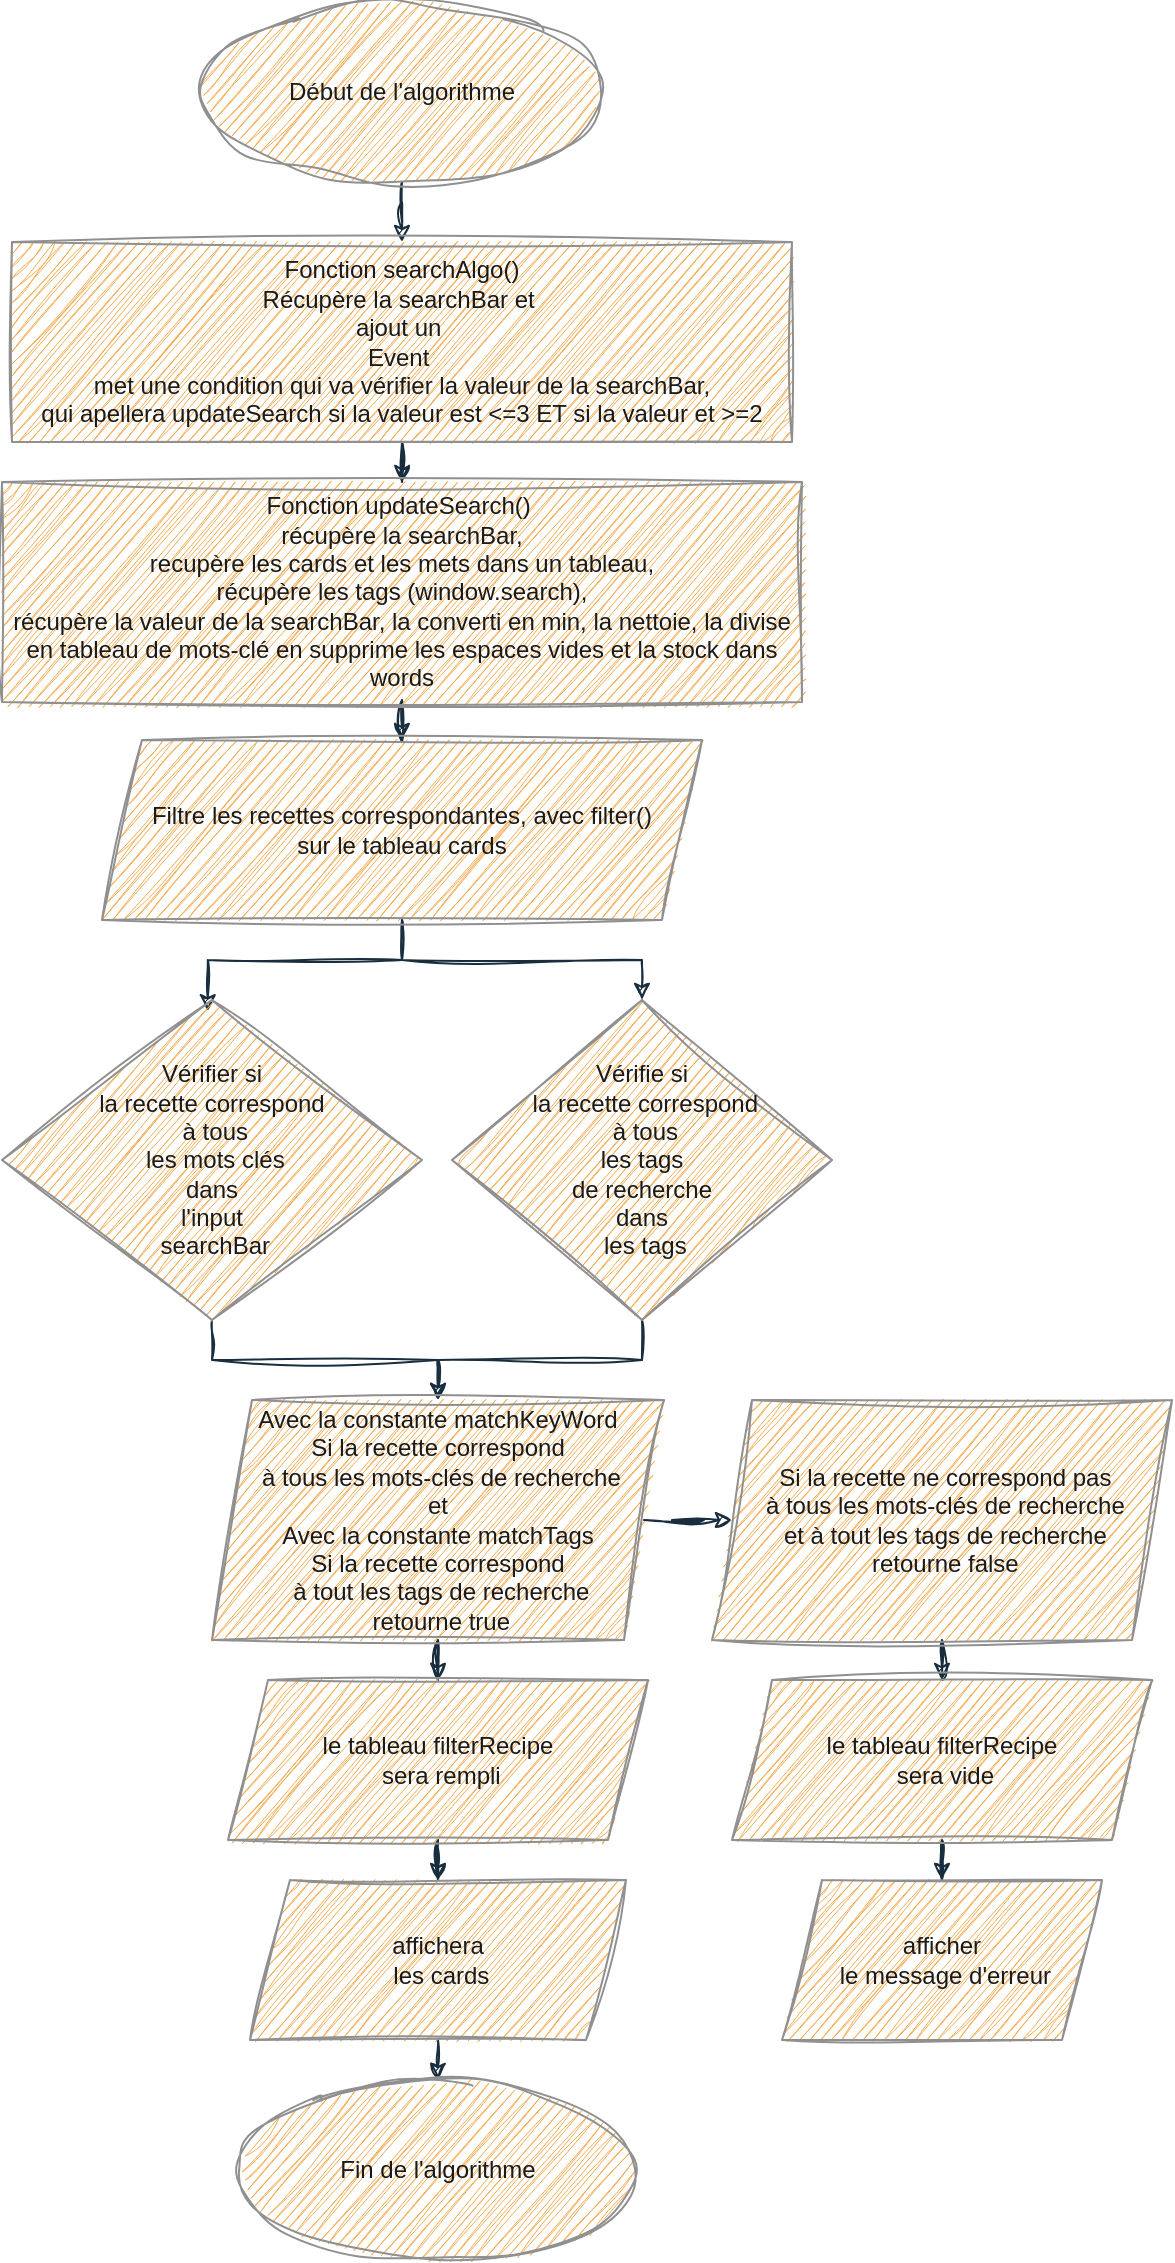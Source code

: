 <mxfile version="21.3.0" type="github">
  <diagram name="Page-1" id="DS9GHnKJdfnOhe2T6x_Q">
    <mxGraphModel dx="2266" dy="2249" grid="1" gridSize="10" guides="1" tooltips="1" connect="1" arrows="1" fold="1" page="1" pageScale="1" pageWidth="827" pageHeight="1169" background="#ffffff" math="0" shadow="0">
      <root>
        <mxCell id="0" />
        <mxCell id="1" parent="0" />
        <mxCell id="aPdr_9HPi7BD2KFi0sja-72" style="edgeStyle=orthogonalEdgeStyle;rounded=0;orthogonalLoop=1;jettySize=auto;html=1;labelBackgroundColor=none;strokeColor=#182E3E;fontColor=default;sketch=1;curveFitting=1;jiggle=2;" edge="1" parent="1" source="aPdr_9HPi7BD2KFi0sja-73" target="aPdr_9HPi7BD2KFi0sja-75">
          <mxGeometry relative="1" as="geometry" />
        </mxCell>
        <mxCell id="aPdr_9HPi7BD2KFi0sja-73" value="Début de l&#39;algorithme" style="ellipse;whiteSpace=wrap;html=1;labelBackgroundColor=none;fillColor=#F5AB50;strokeColor=#909090;fontColor=#1A1A1A;rounded=0;sketch=1;curveFitting=1;jiggle=2;" vertex="1" parent="1">
          <mxGeometry x="205" y="-1169" width="200" height="90" as="geometry" />
        </mxCell>
        <mxCell id="aPdr_9HPi7BD2KFi0sja-74" value="" style="edgeStyle=orthogonalEdgeStyle;rounded=0;orthogonalLoop=1;jettySize=auto;html=1;labelBackgroundColor=none;strokeColor=#182E3E;fontColor=default;sketch=1;curveFitting=1;jiggle=2;" edge="1" parent="1" source="aPdr_9HPi7BD2KFi0sja-75" target="aPdr_9HPi7BD2KFi0sja-77">
          <mxGeometry relative="1" as="geometry" />
        </mxCell>
        <mxCell id="aPdr_9HPi7BD2KFi0sja-75" value="Fonction searchAlgo()&lt;br&gt;Récupère la searchBar et&amp;nbsp;&lt;br&gt;ajout un&amp;nbsp;&lt;br&gt;Event&amp;nbsp;&lt;br&gt;met une condition qui va vérifier la valeur de la searchBar,&lt;br&gt;qui apellera updateSearch si la valeur est &amp;lt;=3 ET si la valeur et &amp;gt;=2" style="rounded=0;whiteSpace=wrap;html=1;labelBackgroundColor=none;fillColor=#F5AB50;strokeColor=#909090;fontColor=#1A1A1A;sketch=1;curveFitting=1;jiggle=2;" vertex="1" parent="1">
          <mxGeometry x="110" y="-1049" width="390" height="100" as="geometry" />
        </mxCell>
        <mxCell id="aPdr_9HPi7BD2KFi0sja-76" value="" style="edgeStyle=orthogonalEdgeStyle;rounded=0;orthogonalLoop=1;jettySize=auto;html=1;labelBackgroundColor=none;strokeColor=#182E3E;fontColor=default;sketch=1;curveFitting=1;jiggle=2;" edge="1" parent="1" source="aPdr_9HPi7BD2KFi0sja-77" target="aPdr_9HPi7BD2KFi0sja-79">
          <mxGeometry relative="1" as="geometry" />
        </mxCell>
        <mxCell id="aPdr_9HPi7BD2KFi0sja-77" value="Fonction updateSearch()&amp;nbsp;&lt;br&gt;récupère la searchBar,&lt;br&gt;recupère les cards et les mets dans un tableau,&lt;br&gt;récupère les tags (window.search),&lt;br&gt;récupère la valeur de la searchBar, la converti en min, la nettoie, la divise en tableau de mots-clé en supprime les espaces vides et la stock dans words" style="rounded=0;whiteSpace=wrap;html=1;labelBackgroundColor=none;fillColor=#F5AB50;strokeColor=#909090;fontColor=#1A1A1A;sketch=1;curveFitting=1;jiggle=2;" vertex="1" parent="1">
          <mxGeometry x="105" y="-929" width="400" height="110" as="geometry" />
        </mxCell>
        <mxCell id="aPdr_9HPi7BD2KFi0sja-104" style="edgeStyle=orthogonalEdgeStyle;rounded=0;orthogonalLoop=1;jettySize=auto;html=1;entryX=0.49;entryY=0.035;entryDx=0;entryDy=0;entryPerimeter=0;strokeColor=#182E3E;fontColor=default;labelBackgroundColor=none;sketch=1;curveFitting=1;jiggle=2;" edge="1" parent="1" source="aPdr_9HPi7BD2KFi0sja-79" target="aPdr_9HPi7BD2KFi0sja-84">
          <mxGeometry relative="1" as="geometry" />
        </mxCell>
        <mxCell id="aPdr_9HPi7BD2KFi0sja-105" style="edgeStyle=orthogonalEdgeStyle;rounded=0;orthogonalLoop=1;jettySize=auto;html=1;entryX=0.5;entryY=0;entryDx=0;entryDy=0;strokeColor=#182E3E;fontColor=default;labelBackgroundColor=none;sketch=1;curveFitting=1;jiggle=2;" edge="1" parent="1" source="aPdr_9HPi7BD2KFi0sja-79" target="aPdr_9HPi7BD2KFi0sja-86">
          <mxGeometry relative="1" as="geometry" />
        </mxCell>
        <mxCell id="aPdr_9HPi7BD2KFi0sja-79" value="Filtre les recettes correspondantes, avec filter()&lt;br&gt;sur le tableau cards" style="shape=parallelogram;perimeter=parallelogramPerimeter;whiteSpace=wrap;html=1;fixedSize=1;rounded=0;labelBackgroundColor=none;fillColor=#F5AB50;strokeColor=#909090;fontColor=#1A1A1A;sketch=1;curveFitting=1;jiggle=2;" vertex="1" parent="1">
          <mxGeometry x="155" y="-800" width="300" height="90" as="geometry" />
        </mxCell>
        <mxCell id="aPdr_9HPi7BD2KFi0sja-83" style="edgeStyle=orthogonalEdgeStyle;rounded=0;orthogonalLoop=1;jettySize=auto;html=1;labelBackgroundColor=none;strokeColor=#182E3E;fontColor=default;sketch=1;curveFitting=1;jiggle=2;" edge="1" parent="1" source="aPdr_9HPi7BD2KFi0sja-84" target="aPdr_9HPi7BD2KFi0sja-89">
          <mxGeometry relative="1" as="geometry" />
        </mxCell>
        <mxCell id="aPdr_9HPi7BD2KFi0sja-84" value="Vérifier si &lt;br&gt;la recette correspond&lt;br&gt;&amp;nbsp;à tous&lt;br&gt;&amp;nbsp;les mots clés&lt;br&gt;dans &lt;br&gt;l&#39;input&lt;br&gt;&amp;nbsp;searchBar" style="rhombus;whiteSpace=wrap;html=1;rounded=0;labelBackgroundColor=none;fillColor=#F5AB50;strokeColor=#909090;fontColor=#1A1A1A;sketch=1;curveFitting=1;jiggle=2;" vertex="1" parent="1">
          <mxGeometry x="105" y="-670" width="210" height="160" as="geometry" />
        </mxCell>
        <mxCell id="aPdr_9HPi7BD2KFi0sja-85" style="edgeStyle=orthogonalEdgeStyle;rounded=0;orthogonalLoop=1;jettySize=auto;html=1;exitX=0.5;exitY=1;exitDx=0;exitDy=0;entryX=0.5;entryY=0;entryDx=0;entryDy=0;labelBackgroundColor=none;strokeColor=#182E3E;fontColor=default;sketch=1;curveFitting=1;jiggle=2;" edge="1" parent="1" source="aPdr_9HPi7BD2KFi0sja-86" target="aPdr_9HPi7BD2KFi0sja-89">
          <mxGeometry relative="1" as="geometry" />
        </mxCell>
        <mxCell id="aPdr_9HPi7BD2KFi0sja-86" value="Vérifie si&lt;br&gt;&amp;nbsp;la recette correspond&lt;br&gt;&amp;nbsp;à tous &lt;br&gt;les tags&lt;br&gt;&amp;nbsp;de recherche&amp;nbsp;&lt;br&gt;dans&lt;br&gt;&amp;nbsp;les tags" style="rhombus;whiteSpace=wrap;html=1;rounded=0;labelBackgroundColor=none;fillColor=#F5AB50;strokeColor=#909090;fontColor=#1A1A1A;sketch=1;curveFitting=1;jiggle=2;" vertex="1" parent="1">
          <mxGeometry x="330" y="-670" width="190" height="160" as="geometry" />
        </mxCell>
        <mxCell id="aPdr_9HPi7BD2KFi0sja-87" value="" style="edgeStyle=orthogonalEdgeStyle;rounded=0;orthogonalLoop=1;jettySize=auto;html=1;labelBackgroundColor=none;strokeColor=#182E3E;fontColor=default;sketch=1;curveFitting=1;jiggle=2;" edge="1" parent="1" source="aPdr_9HPi7BD2KFi0sja-89" target="aPdr_9HPi7BD2KFi0sja-95">
          <mxGeometry relative="1" as="geometry" />
        </mxCell>
        <mxCell id="aPdr_9HPi7BD2KFi0sja-88" value="" style="edgeStyle=orthogonalEdgeStyle;rounded=0;orthogonalLoop=1;jettySize=auto;html=1;labelBackgroundColor=none;strokeColor=#182E3E;fontColor=default;sketch=1;curveFitting=1;jiggle=2;" edge="1" parent="1" source="aPdr_9HPi7BD2KFi0sja-89" target="aPdr_9HPi7BD2KFi0sja-91">
          <mxGeometry relative="1" as="geometry" />
        </mxCell>
        <mxCell id="aPdr_9HPi7BD2KFi0sja-89" value="Avec la constante matchKeyWord&lt;br&gt;&amp;nbsp;Si la recette correspond&amp;nbsp;&lt;br&gt;&amp;nbsp;à tous les mots-clés de recherche&lt;br&gt;&amp;nbsp;et&amp;nbsp;&lt;br&gt;Avec la constante matchTags&lt;br&gt;Si la recette correspond&lt;br&gt;&amp;nbsp;à tout les tags de recherche&lt;br&gt;&amp;nbsp;retourne true" style="shape=parallelogram;perimeter=parallelogramPerimeter;whiteSpace=wrap;html=1;fixedSize=1;rounded=0;labelBackgroundColor=none;fillColor=#F5AB50;strokeColor=#909090;fontColor=#1A1A1A;sketch=1;curveFitting=1;jiggle=2;" vertex="1" parent="1">
          <mxGeometry x="210" y="-470" width="226" height="120" as="geometry" />
        </mxCell>
        <mxCell id="aPdr_9HPi7BD2KFi0sja-90" value="" style="edgeStyle=orthogonalEdgeStyle;rounded=0;orthogonalLoop=1;jettySize=auto;html=1;labelBackgroundColor=none;strokeColor=#182E3E;fontColor=default;sketch=1;curveFitting=1;jiggle=2;" edge="1" parent="1" source="aPdr_9HPi7BD2KFi0sja-91" target="aPdr_9HPi7BD2KFi0sja-93">
          <mxGeometry relative="1" as="geometry" />
        </mxCell>
        <mxCell id="aPdr_9HPi7BD2KFi0sja-91" value="&amp;nbsp;Si la recette ne correspond pas&lt;br style=&quot;border-color: var(--border-color);&quot;&gt;&amp;nbsp;à tous les mots-clés de recherche&lt;br style=&quot;border-color: var(--border-color);&quot;&gt;&amp;nbsp;et à tout les tags de recherche&lt;br style=&quot;border-color: var(--border-color);&quot;&gt;&amp;nbsp;retourne false" style="shape=parallelogram;perimeter=parallelogramPerimeter;whiteSpace=wrap;html=1;fixedSize=1;labelBackgroundColor=none;fillColor=#F5AB50;strokeColor=#909090;fontColor=#1A1A1A;rounded=0;sketch=1;curveFitting=1;jiggle=2;" vertex="1" parent="1">
          <mxGeometry x="460" y="-470" width="230" height="120" as="geometry" />
        </mxCell>
        <mxCell id="aPdr_9HPi7BD2KFi0sja-92" style="edgeStyle=orthogonalEdgeStyle;rounded=0;orthogonalLoop=1;jettySize=auto;html=1;entryX=0.5;entryY=0;entryDx=0;entryDy=0;labelBackgroundColor=none;strokeColor=#182E3E;fontColor=default;sketch=1;curveFitting=1;jiggle=2;" edge="1" parent="1" source="aPdr_9HPi7BD2KFi0sja-93" target="aPdr_9HPi7BD2KFi0sja-98">
          <mxGeometry relative="1" as="geometry" />
        </mxCell>
        <mxCell id="aPdr_9HPi7BD2KFi0sja-93" value="le tableau filterRecipe&lt;br&gt;&amp;nbsp;sera vide" style="shape=parallelogram;perimeter=parallelogramPerimeter;whiteSpace=wrap;html=1;fixedSize=1;labelBackgroundColor=none;fillColor=#F5AB50;strokeColor=#909090;fontColor=#1A1A1A;rounded=0;sketch=1;curveFitting=1;jiggle=2;" vertex="1" parent="1">
          <mxGeometry x="470" y="-330" width="210" height="80" as="geometry" />
        </mxCell>
        <mxCell id="aPdr_9HPi7BD2KFi0sja-94" value="" style="edgeStyle=orthogonalEdgeStyle;rounded=0;orthogonalLoop=1;jettySize=auto;html=1;labelBackgroundColor=none;strokeColor=#182E3E;fontColor=default;sketch=1;curveFitting=1;jiggle=2;" edge="1" parent="1" source="aPdr_9HPi7BD2KFi0sja-95" target="aPdr_9HPi7BD2KFi0sja-97">
          <mxGeometry relative="1" as="geometry" />
        </mxCell>
        <mxCell id="aPdr_9HPi7BD2KFi0sja-95" value="le tableau filterRecipe&lt;br&gt;&amp;nbsp;sera rempli" style="shape=parallelogram;perimeter=parallelogramPerimeter;whiteSpace=wrap;html=1;fixedSize=1;rounded=0;labelBackgroundColor=none;fillColor=#F5AB50;strokeColor=#909090;fontColor=#1A1A1A;sketch=1;curveFitting=1;jiggle=2;" vertex="1" parent="1">
          <mxGeometry x="218" y="-330" width="210" height="80" as="geometry" />
        </mxCell>
        <mxCell id="aPdr_9HPi7BD2KFi0sja-96" style="edgeStyle=orthogonalEdgeStyle;rounded=0;orthogonalLoop=1;jettySize=auto;html=1;exitX=0.5;exitY=1;exitDx=0;exitDy=0;entryX=0.5;entryY=0;entryDx=0;entryDy=0;labelBackgroundColor=none;strokeColor=#182E3E;fontColor=default;sketch=1;curveFitting=1;jiggle=2;" edge="1" parent="1" source="aPdr_9HPi7BD2KFi0sja-97" target="aPdr_9HPi7BD2KFi0sja-99">
          <mxGeometry relative="1" as="geometry" />
        </mxCell>
        <mxCell id="aPdr_9HPi7BD2KFi0sja-97" value="affichera&lt;br&gt;&amp;nbsp;les cards" style="shape=parallelogram;perimeter=parallelogramPerimeter;whiteSpace=wrap;html=1;fixedSize=1;rounded=0;labelBackgroundColor=none;fillColor=#F5AB50;strokeColor=#909090;fontColor=#1A1A1A;sketch=1;curveFitting=1;jiggle=2;" vertex="1" parent="1">
          <mxGeometry x="229" y="-230" width="188" height="80" as="geometry" />
        </mxCell>
        <mxCell id="aPdr_9HPi7BD2KFi0sja-98" value="afficher&lt;br&gt;&amp;nbsp;le message d&#39;erreur" style="shape=parallelogram;perimeter=parallelogramPerimeter;whiteSpace=wrap;html=1;fixedSize=1;labelBackgroundColor=none;fillColor=#F5AB50;strokeColor=#909090;fontColor=#1A1A1A;rounded=0;sketch=1;curveFitting=1;jiggle=2;" vertex="1" parent="1">
          <mxGeometry x="495" y="-230" width="160" height="80" as="geometry" />
        </mxCell>
        <mxCell id="aPdr_9HPi7BD2KFi0sja-99" value="Fin de l&#39;algorithme" style="ellipse;whiteSpace=wrap;html=1;labelBackgroundColor=none;fillColor=#F5AB50;strokeColor=#909090;fontColor=#1A1A1A;rounded=0;sketch=1;curveFitting=1;jiggle=2;" vertex="1" parent="1">
          <mxGeometry x="223" y="-130" width="200" height="90" as="geometry" />
        </mxCell>
      </root>
    </mxGraphModel>
  </diagram>
</mxfile>
